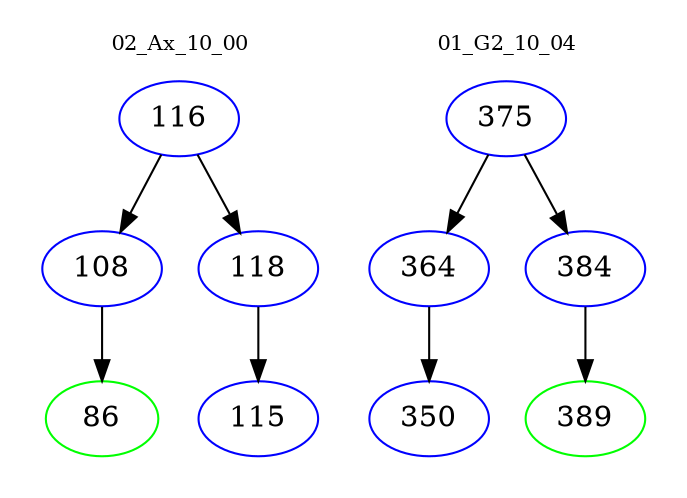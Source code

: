 digraph{
subgraph cluster_0 {
color = white
label = "02_Ax_10_00";
fontsize=10;
T0_116 [label="116", color="blue"]
T0_116 -> T0_108 [color="black"]
T0_108 [label="108", color="blue"]
T0_108 -> T0_86 [color="black"]
T0_86 [label="86", color="green"]
T0_116 -> T0_118 [color="black"]
T0_118 [label="118", color="blue"]
T0_118 -> T0_115 [color="black"]
T0_115 [label="115", color="blue"]
}
subgraph cluster_1 {
color = white
label = "01_G2_10_04";
fontsize=10;
T1_375 [label="375", color="blue"]
T1_375 -> T1_364 [color="black"]
T1_364 [label="364", color="blue"]
T1_364 -> T1_350 [color="black"]
T1_350 [label="350", color="blue"]
T1_375 -> T1_384 [color="black"]
T1_384 [label="384", color="blue"]
T1_384 -> T1_389 [color="black"]
T1_389 [label="389", color="green"]
}
}
